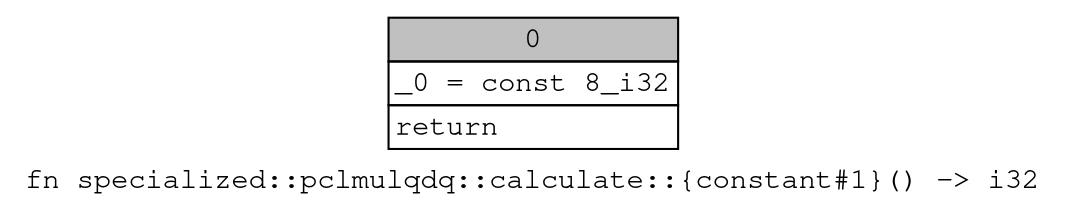 digraph Mir_0_126 {
    graph [fontname="Courier, monospace"];
    node [fontname="Courier, monospace"];
    edge [fontname="Courier, monospace"];
    label=<fn specialized::pclmulqdq::calculate::{constant#1}() -&gt; i32<br align="left"/>>;
    bb0__0_126 [shape="none", label=<<table border="0" cellborder="1" cellspacing="0"><tr><td bgcolor="gray" align="center" colspan="1">0</td></tr><tr><td align="left" balign="left">_0 = const 8_i32<br/></td></tr><tr><td align="left">return</td></tr></table>>];
}
